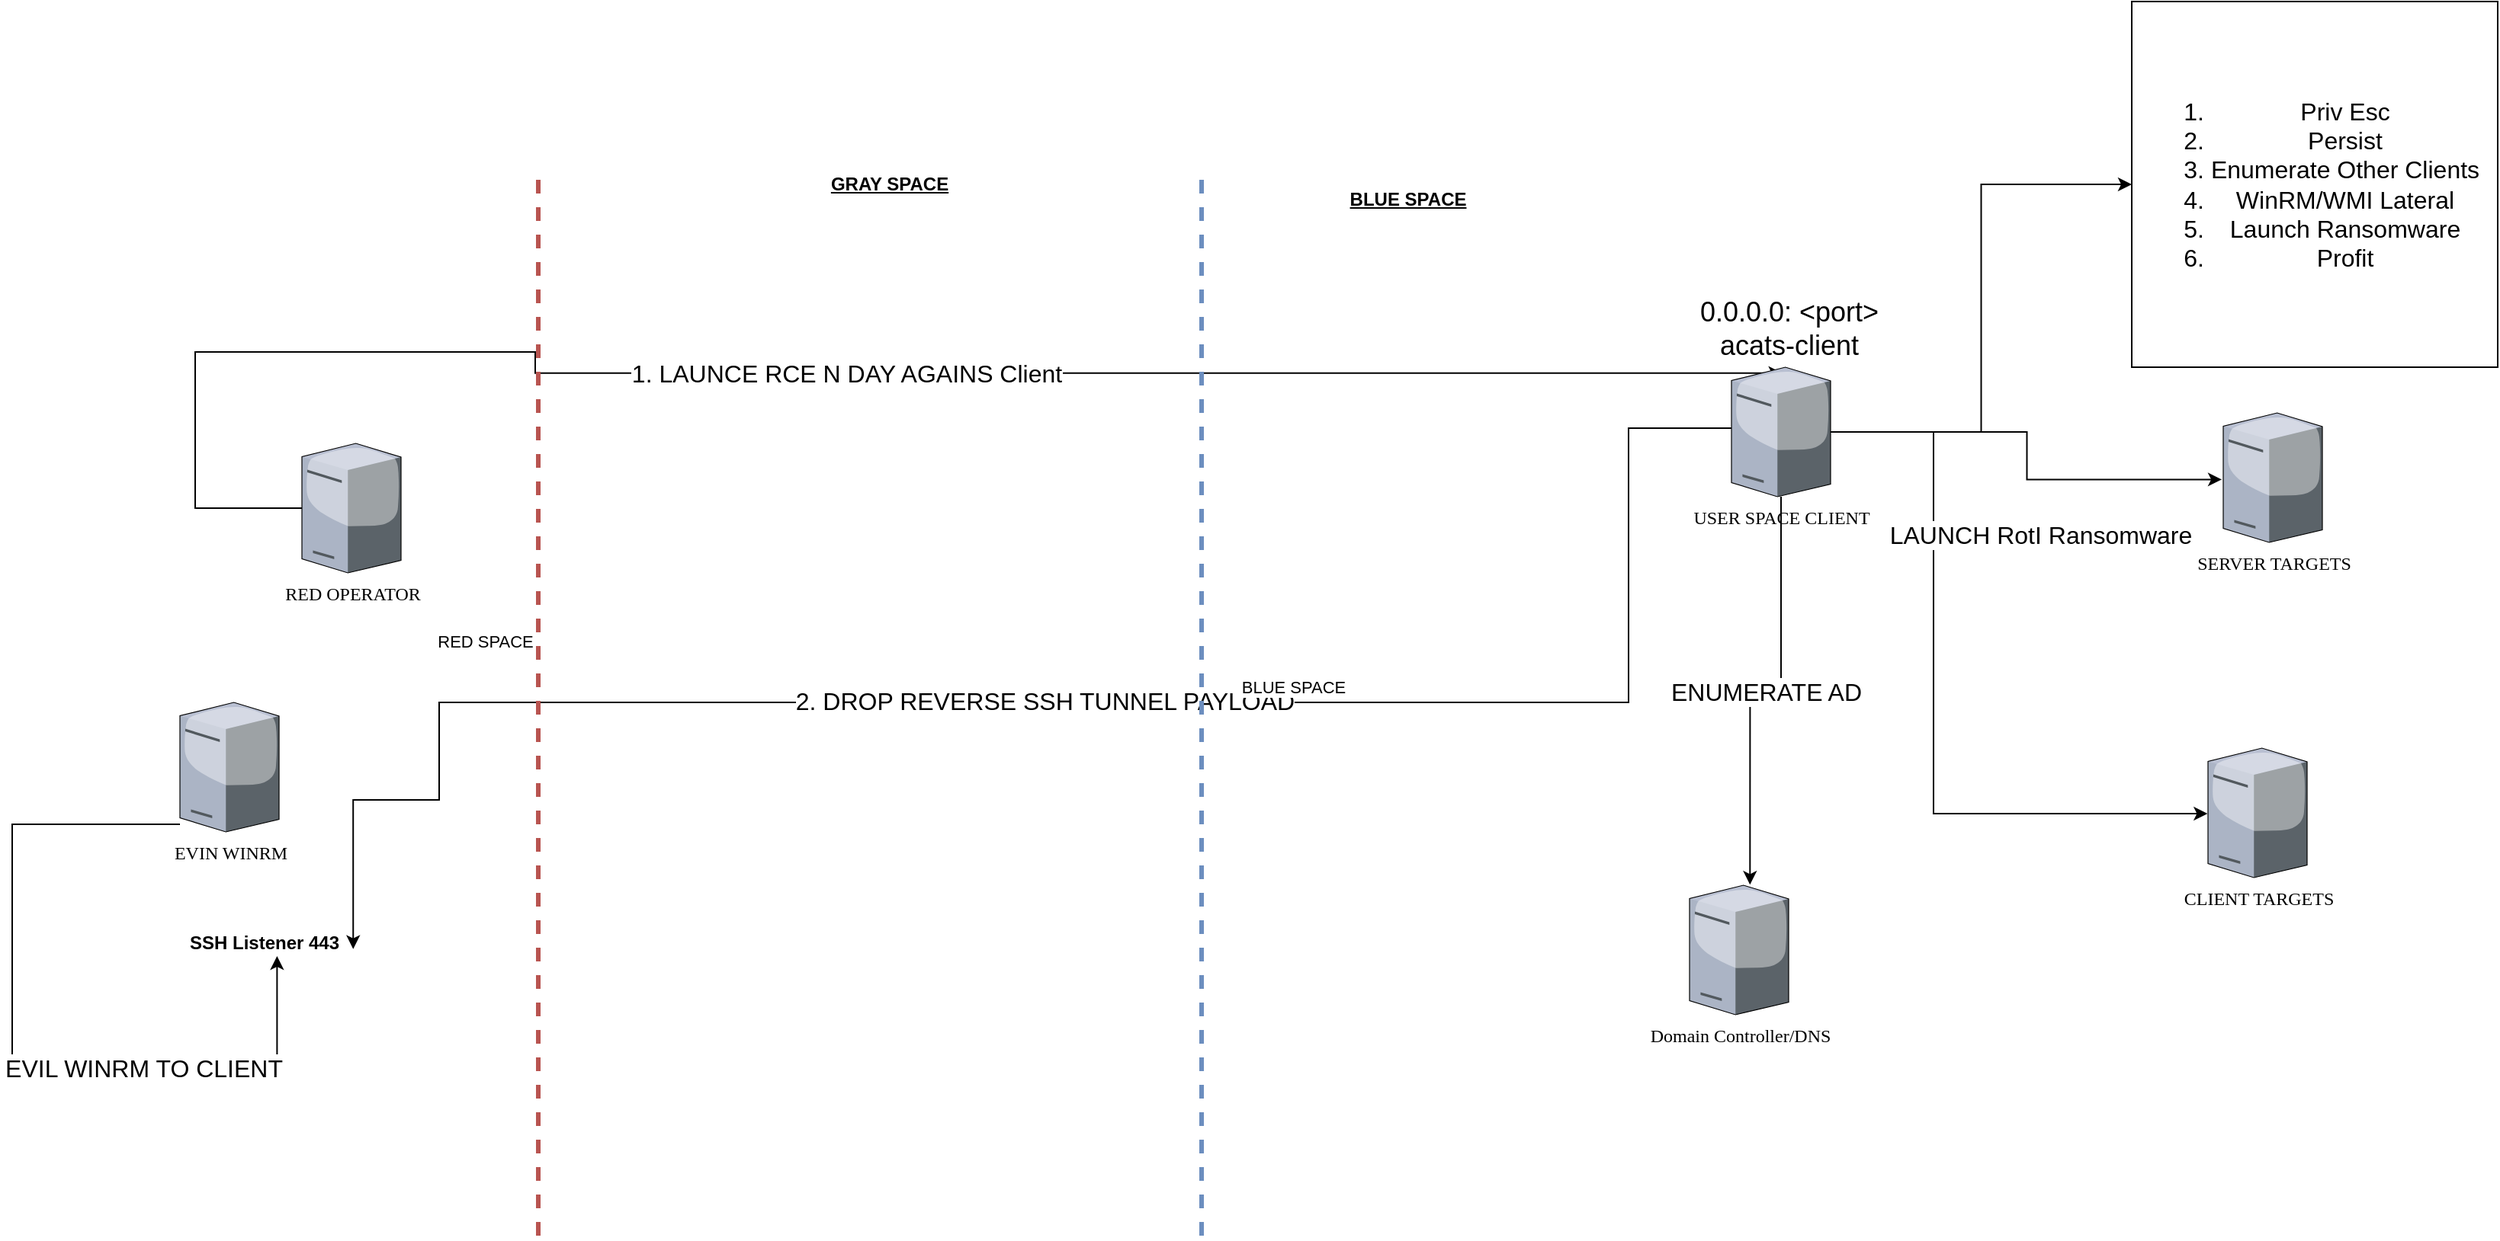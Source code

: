 <mxfile version="18.2.0" type="github">
  <diagram name="Page-1" id="822b0af5-4adb-64df-f703-e8dfc1f81529">
    <mxGraphModel dx="1209" dy="1623" grid="1" gridSize="10" guides="1" tooltips="1" connect="1" arrows="1" fold="1" page="1" pageScale="1" pageWidth="1100" pageHeight="850" background="none" math="0" shadow="0">
      <root>
        <mxCell id="0" />
        <mxCell id="1" parent="0" />
        <mxCell id="RFylFYcMgzvB_SiACx0m-14" value="&lt;span style=&quot;font-size: 16px;&quot;&gt;1. LAUNCE RCE N DAY AGAINS Client&lt;/span&gt;" style="edgeStyle=orthogonalEdgeStyle;rounded=0;orthogonalLoop=1;jettySize=auto;html=1;entryX=0.513;entryY=0.046;entryDx=0;entryDy=0;entryPerimeter=0;" parent="1" source="7d933b09d9755ecc-9" target="PxHm3q9xVwT1R9bie0Qp-13" edge="1">
          <mxGeometry relative="1" as="geometry">
            <Array as="points">
              <mxPoint x="660" y="283" />
              <mxPoint x="660" y="180" />
              <mxPoint x="883" y="180" />
              <mxPoint x="883" y="194" />
            </Array>
          </mxGeometry>
        </mxCell>
        <mxCell id="7d933b09d9755ecc-9" value="RED OPERATOR&lt;br&gt;" style="verticalLabelPosition=bottom;aspect=fixed;html=1;verticalAlign=top;strokeColor=none;shape=mxgraph.citrix.tower_server;rounded=0;shadow=0;comic=0;fontFamily=Verdana;" parent="1" vertex="1">
          <mxGeometry x="730" y="240" width="65" height="85" as="geometry" />
        </mxCell>
        <mxCell id="X1wk0u_74s1iWXVyHImm-8" value="EVIL WINRM TO CLIENT" style="edgeStyle=orthogonalEdgeStyle;rounded=0;orthogonalLoop=1;jettySize=auto;html=1;entryX=0.579;entryY=0.95;entryDx=0;entryDy=0;entryPerimeter=0;fontSize=16;" edge="1" parent="1" source="7d933b09d9755ecc-34" target="X1wk0u_74s1iWXVyHImm-4">
          <mxGeometry x="0.377" relative="1" as="geometry">
            <Array as="points">
              <mxPoint x="603" y="490" />
              <mxPoint x="540" y="490" />
              <mxPoint x="540" y="650" />
              <mxPoint x="714" y="650" />
            </Array>
            <mxPoint as="offset" />
          </mxGeometry>
        </mxCell>
        <mxCell id="7d933b09d9755ecc-34" value="EVIN WINRM" style="verticalLabelPosition=bottom;aspect=fixed;html=1;verticalAlign=top;strokeColor=none;shape=mxgraph.citrix.tower_server;rounded=0;shadow=0;comic=0;fontFamily=Verdana;" parent="1" vertex="1">
          <mxGeometry x="650" y="410" width="65" height="85" as="geometry" />
        </mxCell>
        <mxCell id="7d933b09d9755ecc-38" value="SERVER TARGETS" style="verticalLabelPosition=bottom;aspect=fixed;html=1;verticalAlign=top;strokeColor=none;shape=mxgraph.citrix.tower_server;rounded=0;shadow=0;comic=0;fontFamily=Verdana;" parent="1" vertex="1">
          <mxGeometry x="1990" y="220" width="65" height="85" as="geometry" />
        </mxCell>
        <mxCell id="PxHm3q9xVwT1R9bie0Qp-8" value="Domain Controller/DNS" style="verticalLabelPosition=bottom;aspect=fixed;html=1;verticalAlign=top;strokeColor=none;shape=mxgraph.citrix.tower_server;rounded=0;shadow=0;comic=0;fontFamily=Verdana;" parent="1" vertex="1">
          <mxGeometry x="1640" y="530" width="65" height="85" as="geometry" />
        </mxCell>
        <mxCell id="X1wk0u_74s1iWXVyHImm-5" style="edgeStyle=orthogonalEdgeStyle;rounded=0;orthogonalLoop=1;jettySize=auto;html=1;fontStyle=1;entryX=1.033;entryY=0.717;entryDx=0;entryDy=0;entryPerimeter=0;" edge="1" parent="1" source="PxHm3q9xVwT1R9bie0Qp-13" target="X1wk0u_74s1iWXVyHImm-4">
          <mxGeometry relative="1" as="geometry">
            <mxPoint x="270" y="500" as="targetPoint" />
            <Array as="points">
              <mxPoint x="1600" y="230" />
              <mxPoint x="1600" y="410" />
              <mxPoint x="820" y="410" />
              <mxPoint x="820" y="474" />
              <mxPoint x="764" y="474" />
            </Array>
          </mxGeometry>
        </mxCell>
        <mxCell id="X1wk0u_74s1iWXVyHImm-6" value="&lt;span style=&quot;font-size: 16px;&quot;&gt;2. DROP REVERSE SSH TUNNEL PAYLOAD&lt;/span&gt;" style="edgeLabel;html=1;align=center;verticalAlign=middle;resizable=0;points=[];fontSize=16;" vertex="1" connectable="0" parent="X1wk0u_74s1iWXVyHImm-5">
          <mxGeometry x="0.013" y="-1" relative="1" as="geometry">
            <mxPoint as="offset" />
          </mxGeometry>
        </mxCell>
        <mxCell id="X1wk0u_74s1iWXVyHImm-9" value="ENUMERATE AD" style="edgeStyle=orthogonalEdgeStyle;rounded=0;orthogonalLoop=1;jettySize=auto;html=1;entryX=0.61;entryY=-0.004;entryDx=0;entryDy=0;entryPerimeter=0;fontSize=16;" edge="1" parent="1" source="PxHm3q9xVwT1R9bie0Qp-13" target="PxHm3q9xVwT1R9bie0Qp-8">
          <mxGeometry relative="1" as="geometry" />
        </mxCell>
        <mxCell id="X1wk0u_74s1iWXVyHImm-10" style="edgeStyle=orthogonalEdgeStyle;rounded=0;orthogonalLoop=1;jettySize=auto;html=1;entryX=-0.015;entryY=0.514;entryDx=0;entryDy=0;entryPerimeter=0;fontSize=16;" edge="1" parent="1" source="PxHm3q9xVwT1R9bie0Qp-13" target="7d933b09d9755ecc-38">
          <mxGeometry relative="1" as="geometry" />
        </mxCell>
        <mxCell id="X1wk0u_74s1iWXVyHImm-11" value="LAUNCH RotI Ransomware" style="edgeStyle=orthogonalEdgeStyle;rounded=0;orthogonalLoop=1;jettySize=auto;html=1;entryX=-0.005;entryY=0.506;entryDx=0;entryDy=0;entryPerimeter=0;fontSize=16;" edge="1" parent="1" source="PxHm3q9xVwT1R9bie0Qp-13" target="RFylFYcMgzvB_SiACx0m-3">
          <mxGeometry x="-0.458" y="70" relative="1" as="geometry">
            <Array as="points">
              <mxPoint x="1800" y="233" />
              <mxPoint x="1800" y="483" />
            </Array>
            <mxPoint as="offset" />
          </mxGeometry>
        </mxCell>
        <mxCell id="X1wk0u_74s1iWXVyHImm-12" style="edgeStyle=orthogonalEdgeStyle;rounded=0;orthogonalLoop=1;jettySize=auto;html=1;fontSize=16;" edge="1" parent="1" source="PxHm3q9xVwT1R9bie0Qp-13" target="X1wk0u_74s1iWXVyHImm-13">
          <mxGeometry relative="1" as="geometry">
            <mxPoint x="1780" y="140" as="targetPoint" />
          </mxGeometry>
        </mxCell>
        <mxCell id="PxHm3q9xVwT1R9bie0Qp-13" value="USER SPACE CLIENT" style="verticalLabelPosition=bottom;aspect=fixed;html=1;verticalAlign=top;strokeColor=none;shape=mxgraph.citrix.tower_server;rounded=0;shadow=0;comic=0;fontFamily=Verdana;" parent="1" vertex="1">
          <mxGeometry x="1667.5" y="190" width="65" height="85" as="geometry" />
        </mxCell>
        <mxCell id="PxHm3q9xVwT1R9bie0Qp-15" value="0.0.0.0: &amp;lt;port&amp;gt;&lt;br&gt;acats-client" style="text;html=1;align=center;verticalAlign=middle;resizable=0;points=[];autosize=1;strokeColor=none;fillColor=none;fontSize=18;" parent="1" vertex="1">
          <mxGeometry x="1640" y="140" width="130" height="50" as="geometry" />
        </mxCell>
        <mxCell id="RFylFYcMgzvB_SiACx0m-2" value="RED SPACE" style="endArrow=none;dashed=1;html=1;rounded=0;fillColor=#f8cecc;strokeColor=#b85450;strokeWidth=3;" parent="1" edge="1">
          <mxGeometry x="0.114" y="35" width="50" height="50" relative="1" as="geometry">
            <mxPoint x="885" y="760" as="sourcePoint" />
            <mxPoint x="885" y="60" as="targetPoint" />
            <mxPoint as="offset" />
          </mxGeometry>
        </mxCell>
        <mxCell id="RFylFYcMgzvB_SiACx0m-3" value="CLIENT TARGETS" style="verticalLabelPosition=bottom;aspect=fixed;html=1;verticalAlign=top;strokeColor=none;shape=mxgraph.citrix.tower_server;rounded=0;shadow=0;comic=0;fontFamily=Verdana;" parent="1" vertex="1">
          <mxGeometry x="1980" y="440" width="65" height="85" as="geometry" />
        </mxCell>
        <mxCell id="RFylFYcMgzvB_SiACx0m-10" value="BLUE SPACE" style="endArrow=none;dashed=1;html=1;rounded=0;fillColor=#dae8fc;strokeColor=#6c8ebf;strokeWidth=3;" parent="1" edge="1">
          <mxGeometry x="0.029" y="-60" width="50" height="50" relative="1" as="geometry">
            <mxPoint x="1320" y="760" as="sourcePoint" />
            <mxPoint x="1320" y="60" as="targetPoint" />
            <mxPoint as="offset" />
          </mxGeometry>
        </mxCell>
        <mxCell id="RFylFYcMgzvB_SiACx0m-11" value="&lt;b&gt;&lt;u&gt;GRAY SPACE&lt;/u&gt;&lt;/b&gt;" style="text;html=1;align=center;verticalAlign=middle;resizable=0;points=[];autosize=1;strokeColor=none;fillColor=none;" parent="1" vertex="1">
          <mxGeometry x="1070" y="60" width="90" height="20" as="geometry" />
        </mxCell>
        <mxCell id="RFylFYcMgzvB_SiACx0m-13" value="&lt;b&gt;&lt;u&gt;BLUE SPACE&lt;/u&gt;&lt;/b&gt;" style="text;html=1;align=center;verticalAlign=middle;resizable=0;points=[];autosize=1;strokeColor=none;fillColor=none;" parent="1" vertex="1">
          <mxGeometry x="1410" y="70" width="90" height="20" as="geometry" />
        </mxCell>
        <mxCell id="X1wk0u_74s1iWXVyHImm-4" value="&lt;b&gt;SSH Listener 443&lt;/b&gt;" style="text;html=1;align=center;verticalAlign=middle;resizable=0;points=[];autosize=1;strokeColor=none;fillColor=none;" vertex="1" parent="1">
          <mxGeometry x="650" y="557.5" width="110" height="20" as="geometry" />
        </mxCell>
        <mxCell id="X1wk0u_74s1iWXVyHImm-13" value="&lt;ol&gt;&lt;li&gt;Priv Esc&lt;/li&gt;&lt;li&gt;Persist&lt;br&gt;&lt;/li&gt;&lt;li&gt;Enumerate Other Clients&lt;/li&gt;&lt;li&gt;WinRM/WMI Lateral&lt;/li&gt;&lt;li&gt;Launch Ransomware&lt;/li&gt;&lt;li&gt;Profit&lt;/li&gt;&lt;/ol&gt;" style="whiteSpace=wrap;html=1;aspect=fixed;fontSize=16;" vertex="1" parent="1">
          <mxGeometry x="1930" y="-50" width="240" height="240" as="geometry" />
        </mxCell>
      </root>
    </mxGraphModel>
  </diagram>
</mxfile>
